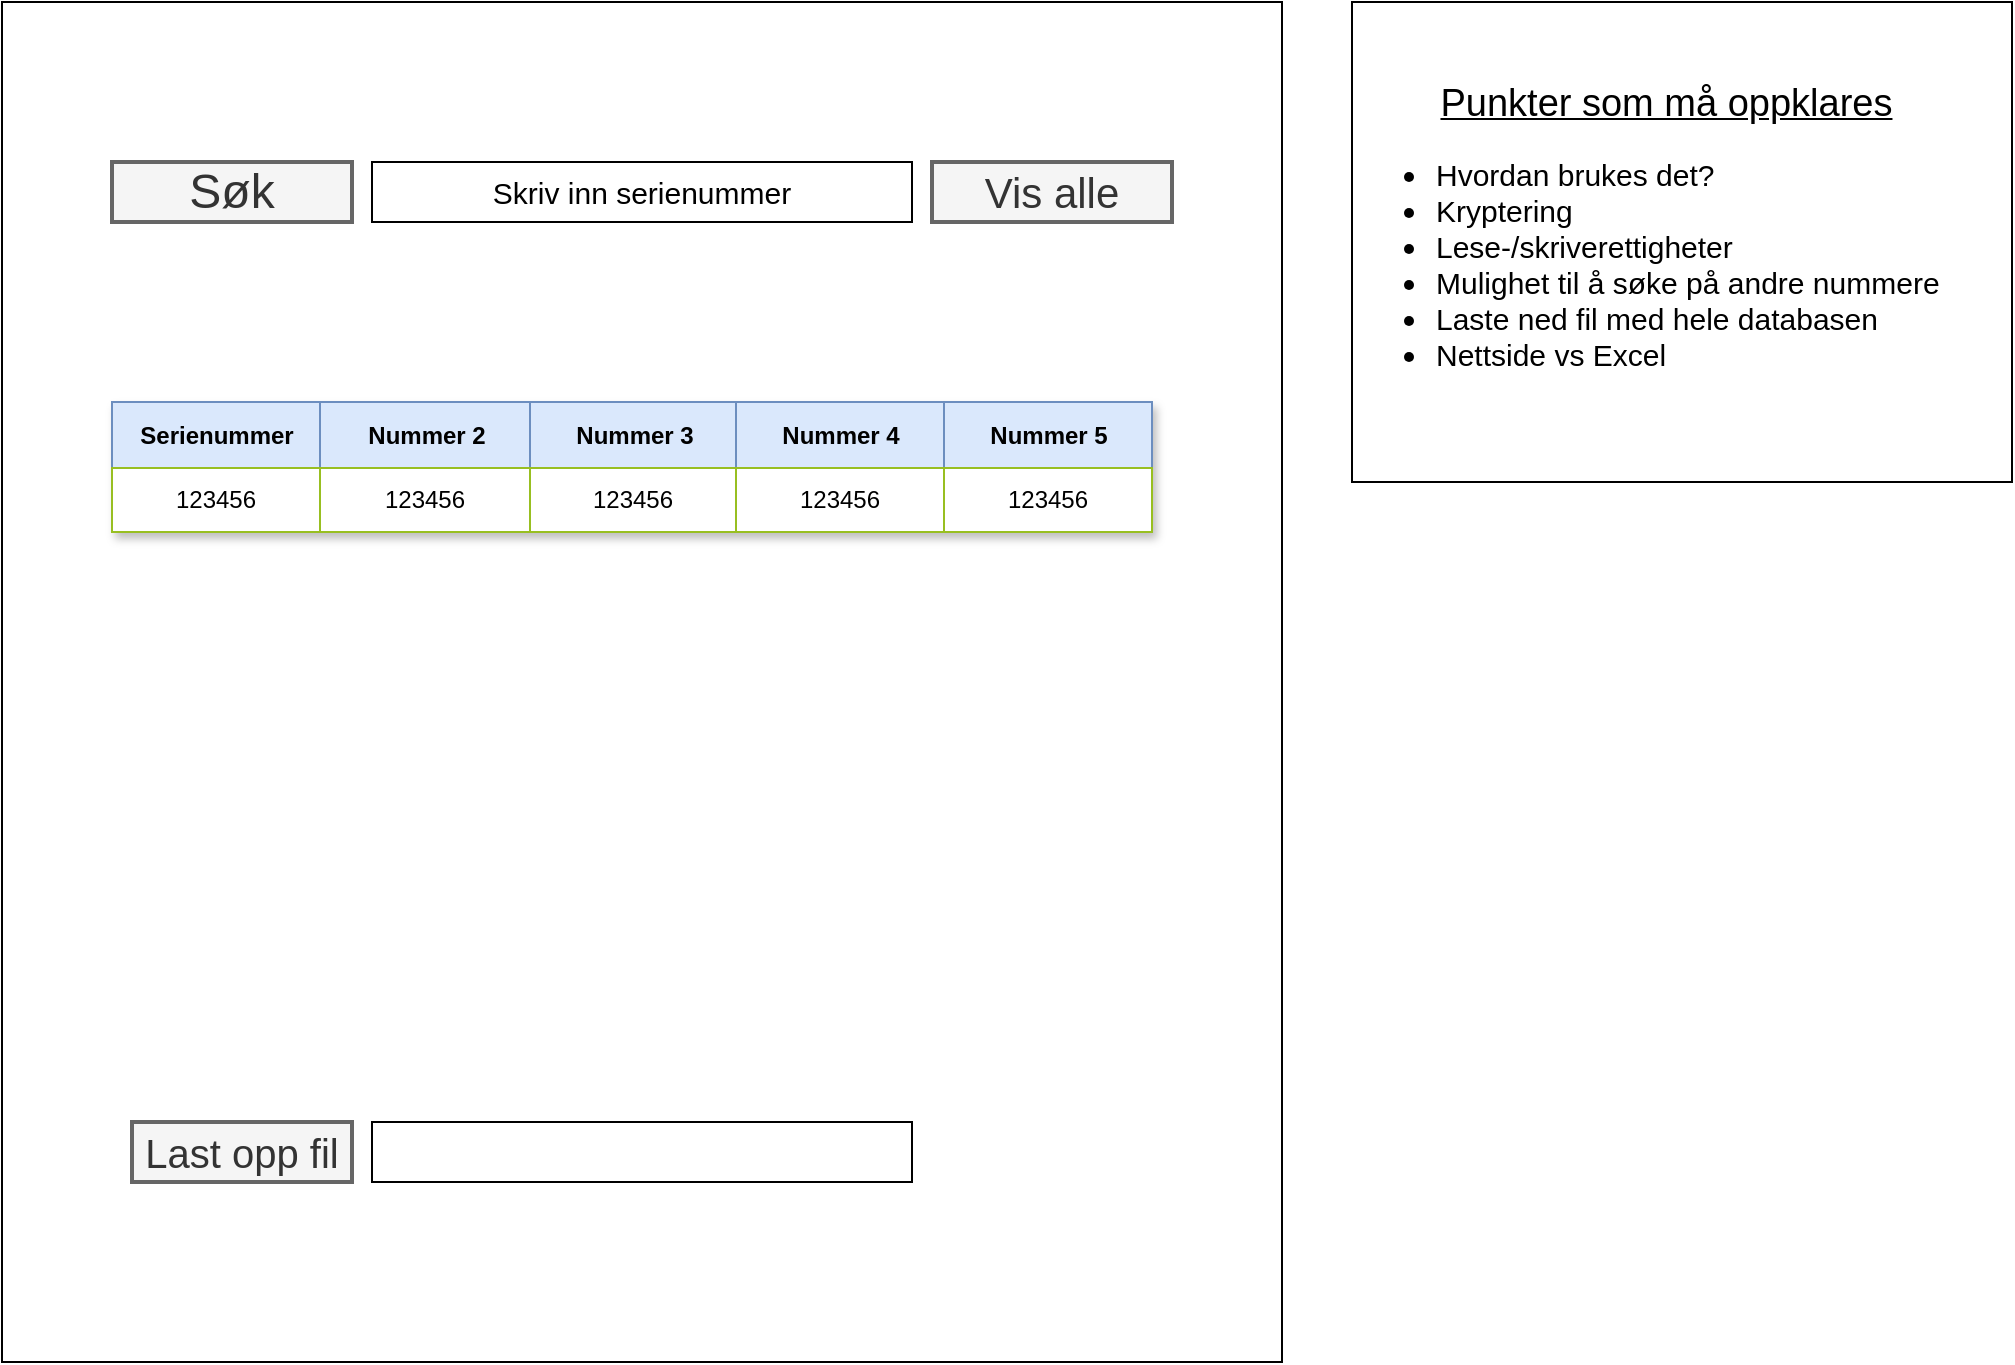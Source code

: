 <mxfile version="23.0.2" type="github">
  <diagram name="Page-1" id="Ja1u6rrKjK_c4OcnhDjC">
    <mxGraphModel dx="2074" dy="1103" grid="1" gridSize="10" guides="1" tooltips="1" connect="1" arrows="1" fold="1" page="1" pageScale="1" pageWidth="1169" pageHeight="827" math="0" shadow="0">
      <root>
        <mxCell id="0" />
        <mxCell id="1" parent="0" />
        <mxCell id="Iun9FfVoCLrFuCCZVWFo-2" value="" style="rounded=0;whiteSpace=wrap;html=1;" vertex="1" parent="1">
          <mxGeometry x="85" y="80" width="640" height="680" as="geometry" />
        </mxCell>
        <mxCell id="Iun9FfVoCLrFuCCZVWFo-3" value="&lt;font style=&quot;font-size: 24px;&quot;&gt;Søk&lt;/font&gt;" style="text;html=1;strokeColor=#666666;fillColor=#f5f5f5;align=center;verticalAlign=middle;whiteSpace=wrap;rounded=0;strokeWidth=2;fontColor=#333333;" vertex="1" parent="1">
          <mxGeometry x="140" y="160" width="120" height="30" as="geometry" />
        </mxCell>
        <mxCell id="Iun9FfVoCLrFuCCZVWFo-4" value="&lt;font style=&quot;font-size: 15px;&quot;&gt;Skriv inn serienummer&lt;br&gt;&lt;/font&gt;" style="text;html=1;strokeColor=default;fillColor=none;align=center;verticalAlign=middle;whiteSpace=wrap;rounded=0;" vertex="1" parent="1">
          <mxGeometry x="270" y="160" width="270" height="30" as="geometry" />
        </mxCell>
        <mxCell id="Iun9FfVoCLrFuCCZVWFo-5" value="&lt;font style=&quot;font-size: 20px;&quot;&gt;Last opp fil&lt;br&gt;&lt;/font&gt;" style="text;html=1;strokeColor=#666666;fillColor=#f5f5f5;align=center;verticalAlign=middle;whiteSpace=wrap;rounded=0;strokeWidth=2;fontColor=#333333;" vertex="1" parent="1">
          <mxGeometry x="150" y="640" width="110" height="30" as="geometry" />
        </mxCell>
        <mxCell id="Iun9FfVoCLrFuCCZVWFo-6" value="Assets" style="childLayout=tableLayout;recursiveResize=0;strokeColor=#98bf21;fillColor=#A7C942;shadow=1;" vertex="1" parent="1">
          <mxGeometry x="140" y="280" width="520" height="65" as="geometry" />
        </mxCell>
        <mxCell id="Iun9FfVoCLrFuCCZVWFo-7" style="shape=tableRow;horizontal=0;startSize=0;swimlaneHead=0;swimlaneBody=0;top=0;left=0;bottom=0;right=0;dropTarget=0;collapsible=0;recursiveResize=0;expand=0;fontStyle=0;strokeColor=#6c8ebf;fillColor=#dae8fc;" vertex="1" parent="Iun9FfVoCLrFuCCZVWFo-6">
          <mxGeometry width="520" height="33" as="geometry" />
        </mxCell>
        <mxCell id="Iun9FfVoCLrFuCCZVWFo-8" value="Serienummer" style="connectable=0;recursiveResize=0;strokeColor=#6c8ebf;fillColor=#dae8fc;align=center;fontStyle=1;html=1;" vertex="1" parent="Iun9FfVoCLrFuCCZVWFo-7">
          <mxGeometry width="104" height="33" as="geometry">
            <mxRectangle width="104" height="33" as="alternateBounds" />
          </mxGeometry>
        </mxCell>
        <mxCell id="Iun9FfVoCLrFuCCZVWFo-9" value="Nummer 2" style="connectable=0;recursiveResize=0;strokeColor=#6c8ebf;fillColor=#dae8fc;align=center;fontStyle=1;html=1;" vertex="1" parent="Iun9FfVoCLrFuCCZVWFo-7">
          <mxGeometry x="104" width="105" height="33" as="geometry">
            <mxRectangle width="105" height="33" as="alternateBounds" />
          </mxGeometry>
        </mxCell>
        <mxCell id="Iun9FfVoCLrFuCCZVWFo-10" value="Nummer 3" style="connectable=0;recursiveResize=0;strokeColor=#6c8ebf;fillColor=#dae8fc;align=center;fontStyle=1;html=1;" vertex="1" parent="Iun9FfVoCLrFuCCZVWFo-7">
          <mxGeometry x="209" width="103" height="33" as="geometry">
            <mxRectangle width="103" height="33" as="alternateBounds" />
          </mxGeometry>
        </mxCell>
        <mxCell id="Iun9FfVoCLrFuCCZVWFo-27" value="Nummer 4" style="connectable=0;recursiveResize=0;strokeColor=#6c8ebf;fillColor=#dae8fc;align=center;fontStyle=1;html=1;" vertex="1" parent="Iun9FfVoCLrFuCCZVWFo-7">
          <mxGeometry x="312" width="104" height="33" as="geometry">
            <mxRectangle width="104" height="33" as="alternateBounds" />
          </mxGeometry>
        </mxCell>
        <mxCell id="Iun9FfVoCLrFuCCZVWFo-29" value="Nummer 5" style="connectable=0;recursiveResize=0;strokeColor=#6c8ebf;fillColor=#dae8fc;align=center;fontStyle=1;html=1;" vertex="1" parent="Iun9FfVoCLrFuCCZVWFo-7">
          <mxGeometry x="416" width="104" height="33" as="geometry">
            <mxRectangle width="104" height="33" as="alternateBounds" />
          </mxGeometry>
        </mxCell>
        <mxCell id="Iun9FfVoCLrFuCCZVWFo-11" value="" style="shape=tableRow;horizontal=0;startSize=0;swimlaneHead=0;swimlaneBody=0;top=0;left=0;bottom=0;right=0;dropTarget=0;collapsible=0;recursiveResize=0;expand=0;fontStyle=0;strokeColor=inherit;fillColor=#ffffff;" vertex="1" parent="Iun9FfVoCLrFuCCZVWFo-6">
          <mxGeometry y="33" width="520" height="32" as="geometry" />
        </mxCell>
        <mxCell id="Iun9FfVoCLrFuCCZVWFo-12" value="123456" style="connectable=0;recursiveResize=0;strokeColor=inherit;fillColor=inherit;align=center;whiteSpace=wrap;html=1;" vertex="1" parent="Iun9FfVoCLrFuCCZVWFo-11">
          <mxGeometry width="104" height="32" as="geometry">
            <mxRectangle width="104" height="32" as="alternateBounds" />
          </mxGeometry>
        </mxCell>
        <mxCell id="Iun9FfVoCLrFuCCZVWFo-13" value="123456" style="connectable=0;recursiveResize=0;strokeColor=inherit;fillColor=inherit;align=center;whiteSpace=wrap;html=1;" vertex="1" parent="Iun9FfVoCLrFuCCZVWFo-11">
          <mxGeometry x="104" width="105" height="32" as="geometry">
            <mxRectangle width="105" height="32" as="alternateBounds" />
          </mxGeometry>
        </mxCell>
        <mxCell id="Iun9FfVoCLrFuCCZVWFo-14" value="123456" style="connectable=0;recursiveResize=0;strokeColor=inherit;fillColor=inherit;align=center;whiteSpace=wrap;html=1;" vertex="1" parent="Iun9FfVoCLrFuCCZVWFo-11">
          <mxGeometry x="209" width="103" height="32" as="geometry">
            <mxRectangle width="103" height="32" as="alternateBounds" />
          </mxGeometry>
        </mxCell>
        <mxCell id="Iun9FfVoCLrFuCCZVWFo-28" value="123456" style="connectable=0;recursiveResize=0;strokeColor=inherit;fillColor=inherit;align=center;whiteSpace=wrap;html=1;" vertex="1" parent="Iun9FfVoCLrFuCCZVWFo-11">
          <mxGeometry x="312" width="104" height="32" as="geometry">
            <mxRectangle width="104" height="32" as="alternateBounds" />
          </mxGeometry>
        </mxCell>
        <mxCell id="Iun9FfVoCLrFuCCZVWFo-30" value="123456" style="connectable=0;recursiveResize=0;strokeColor=inherit;fillColor=inherit;align=center;whiteSpace=wrap;html=1;" vertex="1" parent="Iun9FfVoCLrFuCCZVWFo-11">
          <mxGeometry x="416" width="104" height="32" as="geometry">
            <mxRectangle width="104" height="32" as="alternateBounds" />
          </mxGeometry>
        </mxCell>
        <mxCell id="Iun9FfVoCLrFuCCZVWFo-31" value="&lt;font style=&quot;font-size: 15px;&quot;&gt;&lt;br&gt;&lt;/font&gt;" style="text;html=1;strokeColor=default;fillColor=none;align=center;verticalAlign=middle;whiteSpace=wrap;rounded=0;" vertex="1" parent="1">
          <mxGeometry x="270" y="640" width="270" height="30" as="geometry" />
        </mxCell>
        <mxCell id="Iun9FfVoCLrFuCCZVWFo-32" value="&lt;font style=&quot;font-size: 21px;&quot;&gt;Vis alle&lt;br&gt;&lt;/font&gt;" style="text;html=1;strokeColor=#666666;fillColor=#f5f5f5;align=center;verticalAlign=middle;whiteSpace=wrap;rounded=0;strokeWidth=2;fontColor=#333333;" vertex="1" parent="1">
          <mxGeometry x="550" y="160" width="120" height="30" as="geometry" />
        </mxCell>
        <mxCell id="Iun9FfVoCLrFuCCZVWFo-33" value="&lt;div&gt;&lt;span style=&quot;white-space: pre; font-size: 19px;&quot;&gt;&#x9;&lt;/span&gt;&lt;font size=&quot;1&quot;&gt;&lt;span style=&quot;white-space: pre;&quot;&gt;&lt;font style=&quot;font-size: 19px;&quot;&gt;&lt;u&gt;Punkter som må oppklares&lt;/u&gt;&lt;/font&gt;&lt;/span&gt;&lt;/font&gt;&lt;br&gt;&lt;/div&gt;&lt;ul style=&quot;font-size: 15px;&quot;&gt;&lt;li&gt;Hvordan brukes det?&lt;br&gt;&lt;/li&gt;&lt;li&gt;Kryptering&lt;/li&gt;&lt;li&gt;Lese-/skriverettigheter&lt;/li&gt;&lt;li&gt;Mulighet til å søke på andre nummere&lt;/li&gt;&lt;li&gt;Laste ned fil med hele databasen&lt;/li&gt;&lt;li&gt;Nettside vs Excel&lt;/li&gt;&lt;/ul&gt;" style="text;strokeColor=default;fillColor=none;html=1;whiteSpace=wrap;verticalAlign=middle;overflow=hidden;" vertex="1" parent="1">
          <mxGeometry x="760" y="80" width="330" height="240" as="geometry" />
        </mxCell>
      </root>
    </mxGraphModel>
  </diagram>
</mxfile>
